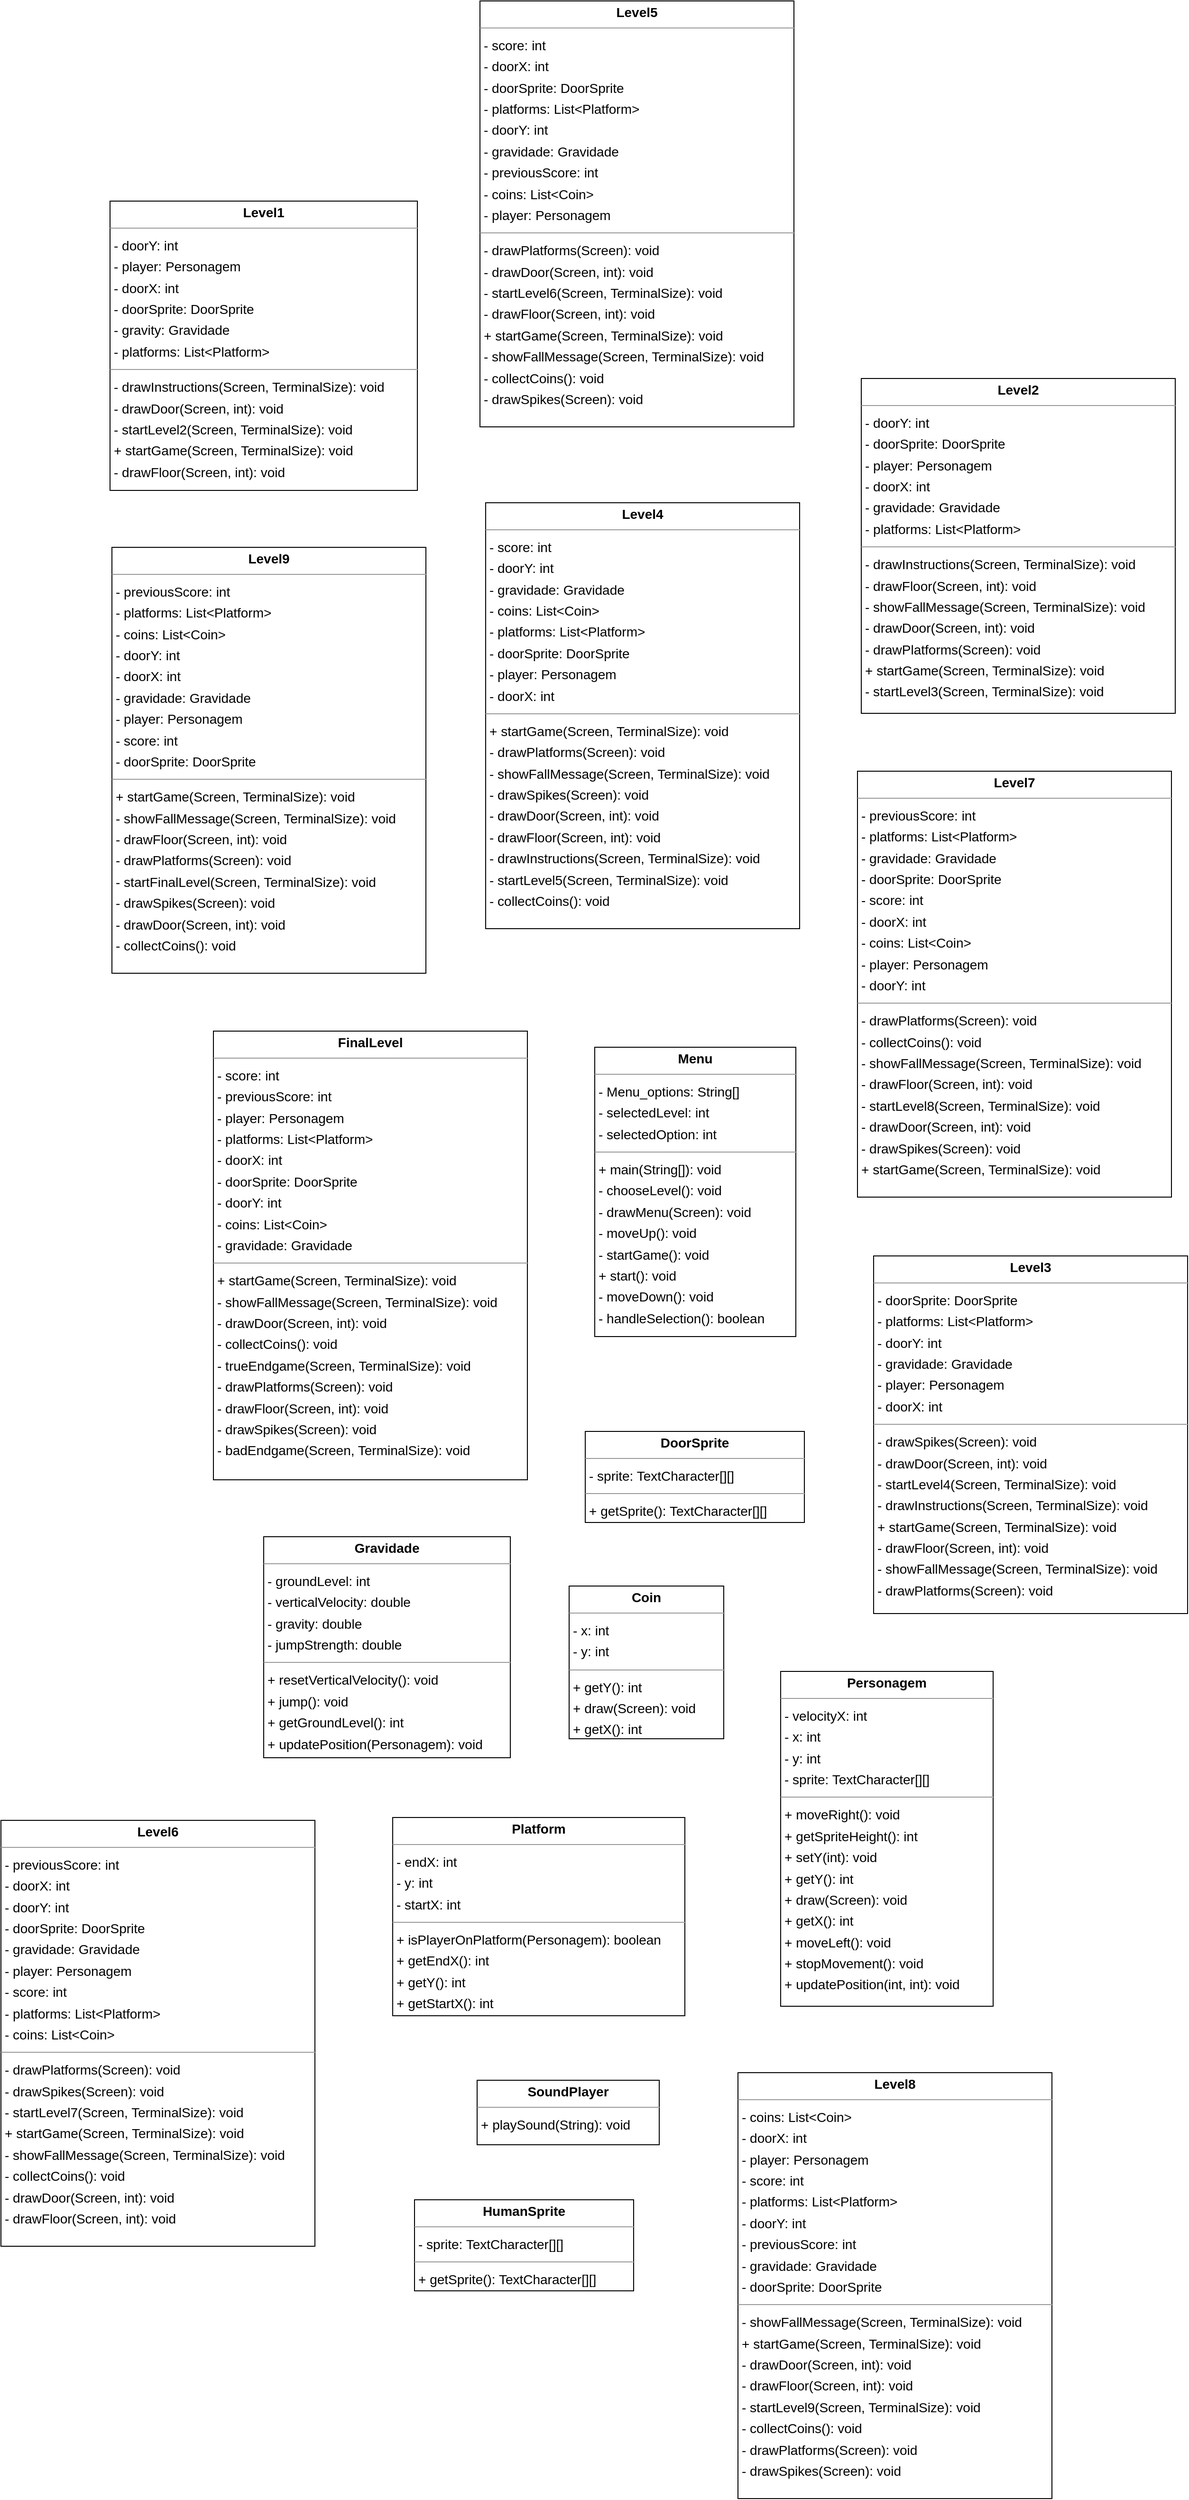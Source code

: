 <mxGraphModel dx="0" dy="0" grid="1" gridSize="10" guides="1" tooltips="1" connect="1" arrows="1" fold="1" page="0" pageScale="1" background="none" math="0" shadow="0">
  <root>
    <mxCell id="0" />
    <mxCell id="1" parent="0" />
    <mxCell id="node4" parent="1" vertex="1" value="&lt;p style=&quot;margin:0px;margin-top:4px;text-align:center;&quot;&gt;&lt;b&gt;Coin&lt;/b&gt;&lt;/p&gt;&lt;hr size=&quot;1&quot;/&gt;&lt;p style=&quot;margin:0 0 0 4px;line-height:1.6;&quot;&gt;- x: int&lt;br/&gt;- y: int&lt;/p&gt;&lt;hr size=&quot;1&quot;/&gt;&lt;p style=&quot;margin:0 0 0 4px;line-height:1.6;&quot;&gt;+ getY(): int&lt;br/&gt;+ draw(Screen): void&lt;br/&gt;+ getX(): int&lt;/p&gt;" style="verticalAlign=top;align=left;overflow=fill;fontSize=14;fontFamily=Helvetica;html=1;rounded=0;shadow=0;comic=0;labelBackgroundColor=none;strokeWidth=1;">
      <mxGeometry x="525" y="1657" width="163" height="161" as="geometry" />
    </mxCell>
    <mxCell id="node0" parent="1" vertex="1" value="&lt;p style=&quot;margin:0px;margin-top:4px;text-align:center;&quot;&gt;&lt;b&gt;DoorSprite&lt;/b&gt;&lt;/p&gt;&lt;hr size=&quot;1&quot;/&gt;&lt;p style=&quot;margin:0 0 0 4px;line-height:1.6;&quot;&gt;- sprite: TextCharacter[][]&lt;/p&gt;&lt;hr size=&quot;1&quot;/&gt;&lt;p style=&quot;margin:0 0 0 4px;line-height:1.6;&quot;&gt;+ getSprite(): TextCharacter[][]&lt;/p&gt;" style="verticalAlign=top;align=left;overflow=fill;fontSize=14;fontFamily=Helvetica;html=1;rounded=0;shadow=0;comic=0;labelBackgroundColor=none;strokeWidth=1;">
      <mxGeometry x="542" y="1494" width="231" height="96" as="geometry" />
    </mxCell>
    <mxCell id="node17" parent="1" vertex="1" value="&lt;p style=&quot;margin:0px;margin-top:4px;text-align:center;&quot;&gt;&lt;b&gt;FinalLevel&lt;/b&gt;&lt;/p&gt;&lt;hr size=&quot;1&quot;/&gt;&lt;p style=&quot;margin:0 0 0 4px;line-height:1.6;&quot;&gt;- score: int&lt;br/&gt;- previousScore: int&lt;br/&gt;- player: Personagem&lt;br/&gt;- platforms: List&amp;lt;Platform&amp;gt;&lt;br/&gt;- doorX: int&lt;br/&gt;- doorSprite: DoorSprite&lt;br/&gt;- doorY: int&lt;br/&gt;- coins: List&amp;lt;Coin&amp;gt;&lt;br/&gt;- gravidade: Gravidade&lt;/p&gt;&lt;hr size=&quot;1&quot;/&gt;&lt;p style=&quot;margin:0 0 0 4px;line-height:1.6;&quot;&gt;+ startGame(Screen, TerminalSize): void&lt;br/&gt;- showFallMessage(Screen, TerminalSize): void&lt;br/&gt;- drawDoor(Screen, int): void&lt;br/&gt;- collectCoins(): void&lt;br/&gt;- trueEndgame(Screen, TerminalSize): void&lt;br/&gt;- drawPlatforms(Screen): void&lt;br/&gt;- drawFloor(Screen, int): void&lt;br/&gt;- drawSpikes(Screen): void&lt;br/&gt;- badEndgame(Screen, TerminalSize): void&lt;/p&gt;" style="verticalAlign=top;align=left;overflow=fill;fontSize=14;fontFamily=Helvetica;html=1;rounded=0;shadow=0;comic=0;labelBackgroundColor=none;strokeWidth=1;">
      <mxGeometry x="150" y="1072" width="331" height="473" as="geometry" />
    </mxCell>
    <mxCell id="node3" parent="1" vertex="1" value="&lt;p style=&quot;margin:0px;margin-top:4px;text-align:center;&quot;&gt;&lt;b&gt;Gravidade&lt;/b&gt;&lt;/p&gt;&lt;hr size=&quot;1&quot;/&gt;&lt;p style=&quot;margin:0 0 0 4px;line-height:1.6;&quot;&gt;- groundLevel: int&lt;br/&gt;- verticalVelocity: double&lt;br/&gt;- gravity: double&lt;br/&gt;- jumpStrength: double&lt;/p&gt;&lt;hr size=&quot;1&quot;/&gt;&lt;p style=&quot;margin:0 0 0 4px;line-height:1.6;&quot;&gt;+ resetVerticalVelocity(): void&lt;br/&gt;+ jump(): void&lt;br/&gt;+ getGroundLevel(): int&lt;br/&gt;+ updatePosition(Personagem): void&lt;/p&gt;" style="verticalAlign=top;align=left;overflow=fill;fontSize=14;fontFamily=Helvetica;html=1;rounded=0;shadow=0;comic=0;labelBackgroundColor=none;strokeWidth=1;">
      <mxGeometry x="203" y="1605" width="260" height="233" as="geometry" />
    </mxCell>
    <mxCell id="node2" parent="1" vertex="1" value="&lt;p style=&quot;margin:0px;margin-top:4px;text-align:center;&quot;&gt;&lt;b&gt;HumanSprite&lt;/b&gt;&lt;/p&gt;&lt;hr size=&quot;1&quot;/&gt;&lt;p style=&quot;margin:0 0 0 4px;line-height:1.6;&quot;&gt;- sprite: TextCharacter[][]&lt;/p&gt;&lt;hr size=&quot;1&quot;/&gt;&lt;p style=&quot;margin:0 0 0 4px;line-height:1.6;&quot;&gt;+ getSprite(): TextCharacter[][]&lt;/p&gt;" style="verticalAlign=top;align=left;overflow=fill;fontSize=14;fontFamily=Helvetica;html=1;rounded=0;shadow=0;comic=0;labelBackgroundColor=none;strokeWidth=1;">
      <mxGeometry x="362" y="2304" width="231" height="96" as="geometry" />
    </mxCell>
    <mxCell id="node14" parent="1" vertex="1" value="&lt;p style=&quot;margin:0px;margin-top:4px;text-align:center;&quot;&gt;&lt;b&gt;Level1&lt;/b&gt;&lt;/p&gt;&lt;hr size=&quot;1&quot;/&gt;&lt;p style=&quot;margin:0 0 0 4px;line-height:1.6;&quot;&gt;- doorY: int&lt;br/&gt;- player: Personagem&lt;br/&gt;- doorX: int&lt;br/&gt;- doorSprite: DoorSprite&lt;br/&gt;- gravity: Gravidade&lt;br/&gt;- platforms: List&amp;lt;Platform&amp;gt;&lt;/p&gt;&lt;hr size=&quot;1&quot;/&gt;&lt;p style=&quot;margin:0 0 0 4px;line-height:1.6;&quot;&gt;- drawInstructions(Screen, TerminalSize): void&lt;br/&gt;- drawDoor(Screen, int): void&lt;br/&gt;- startLevel2(Screen, TerminalSize): void&lt;br/&gt;+ startGame(Screen, TerminalSize): void&lt;br/&gt;- drawFloor(Screen, int): void&lt;/p&gt;" style="verticalAlign=top;align=left;overflow=fill;fontSize=14;fontFamily=Helvetica;html=1;rounded=0;shadow=0;comic=0;labelBackgroundColor=none;strokeWidth=1;">
      <mxGeometry x="41" y="197" width="324" height="305" as="geometry" />
    </mxCell>
    <mxCell id="node11" parent="1" vertex="1" value="&lt;p style=&quot;margin:0px;margin-top:4px;text-align:center;&quot;&gt;&lt;b&gt;Level2&lt;/b&gt;&lt;/p&gt;&lt;hr size=&quot;1&quot;/&gt;&lt;p style=&quot;margin:0 0 0 4px;line-height:1.6;&quot;&gt;- doorY: int&lt;br/&gt;- doorSprite: DoorSprite&lt;br/&gt;- player: Personagem&lt;br/&gt;- doorX: int&lt;br/&gt;- gravidade: Gravidade&lt;br/&gt;- platforms: List&amp;lt;Platform&amp;gt;&lt;/p&gt;&lt;hr size=&quot;1&quot;/&gt;&lt;p style=&quot;margin:0 0 0 4px;line-height:1.6;&quot;&gt;- drawInstructions(Screen, TerminalSize): void&lt;br/&gt;- drawFloor(Screen, int): void&lt;br/&gt;- showFallMessage(Screen, TerminalSize): void&lt;br/&gt;- drawDoor(Screen, int): void&lt;br/&gt;- drawPlatforms(Screen): void&lt;br/&gt;+ startGame(Screen, TerminalSize): void&lt;br/&gt;- startLevel3(Screen, TerminalSize): void&lt;/p&gt;" style="verticalAlign=top;align=left;overflow=fill;fontSize=14;fontFamily=Helvetica;html=1;rounded=0;shadow=0;comic=0;labelBackgroundColor=none;strokeWidth=1;">
      <mxGeometry x="833" y="384" width="331" height="353" as="geometry" />
    </mxCell>
    <mxCell id="node10" parent="1" vertex="1" value="&lt;p style=&quot;margin:0px;margin-top:4px;text-align:center;&quot;&gt;&lt;b&gt;Level3&lt;/b&gt;&lt;/p&gt;&lt;hr size=&quot;1&quot;/&gt;&lt;p style=&quot;margin:0 0 0 4px;line-height:1.6;&quot;&gt;- doorSprite: DoorSprite&lt;br/&gt;- platforms: List&amp;lt;Platform&amp;gt;&lt;br/&gt;- doorY: int&lt;br/&gt;- gravidade: Gravidade&lt;br/&gt;- player: Personagem&lt;br/&gt;- doorX: int&lt;/p&gt;&lt;hr size=&quot;1&quot;/&gt;&lt;p style=&quot;margin:0 0 0 4px;line-height:1.6;&quot;&gt;- drawSpikes(Screen): void&lt;br/&gt;- drawDoor(Screen, int): void&lt;br/&gt;- startLevel4(Screen, TerminalSize): void&lt;br/&gt;- drawInstructions(Screen, TerminalSize): void&lt;br/&gt;+ startGame(Screen, TerminalSize): void&lt;br/&gt;- drawFloor(Screen, int): void&lt;br/&gt;- showFallMessage(Screen, TerminalSize): void&lt;br/&gt;- drawPlatforms(Screen): void&lt;/p&gt;" style="verticalAlign=top;align=left;overflow=fill;fontSize=14;fontFamily=Helvetica;html=1;rounded=0;shadow=0;comic=0;labelBackgroundColor=none;strokeWidth=1;">
      <mxGeometry x="846" y="1309" width="331" height="377" as="geometry" />
    </mxCell>
    <mxCell id="node12" parent="1" vertex="1" value="&lt;p style=&quot;margin:0px;margin-top:4px;text-align:center;&quot;&gt;&lt;b&gt;Level4&lt;/b&gt;&lt;/p&gt;&lt;hr size=&quot;1&quot;/&gt;&lt;p style=&quot;margin:0 0 0 4px;line-height:1.6;&quot;&gt;- score: int&lt;br/&gt;- doorY: int&lt;br/&gt;- gravidade: Gravidade&lt;br/&gt;- coins: List&amp;lt;Coin&amp;gt;&lt;br/&gt;- platforms: List&amp;lt;Platform&amp;gt;&lt;br/&gt;- doorSprite: DoorSprite&lt;br/&gt;- player: Personagem&lt;br/&gt;- doorX: int&lt;/p&gt;&lt;hr size=&quot;1&quot;/&gt;&lt;p style=&quot;margin:0 0 0 4px;line-height:1.6;&quot;&gt;+ startGame(Screen, TerminalSize): void&lt;br/&gt;- drawPlatforms(Screen): void&lt;br/&gt;- showFallMessage(Screen, TerminalSize): void&lt;br/&gt;- drawSpikes(Screen): void&lt;br/&gt;- drawDoor(Screen, int): void&lt;br/&gt;- drawFloor(Screen, int): void&lt;br/&gt;- drawInstructions(Screen, TerminalSize): void&lt;br/&gt;- startLevel5(Screen, TerminalSize): void&lt;br/&gt;- collectCoins(): void&lt;/p&gt;" style="verticalAlign=top;align=left;overflow=fill;fontSize=14;fontFamily=Helvetica;html=1;rounded=0;shadow=0;comic=0;labelBackgroundColor=none;strokeWidth=1;">
      <mxGeometry x="437" y="515" width="331" height="449" as="geometry" />
    </mxCell>
    <mxCell id="node13" parent="1" vertex="1" value="&lt;p style=&quot;margin:0px;margin-top:4px;text-align:center;&quot;&gt;&lt;b&gt;Level5&lt;/b&gt;&lt;/p&gt;&lt;hr size=&quot;1&quot;/&gt;&lt;p style=&quot;margin:0 0 0 4px;line-height:1.6;&quot;&gt;- score: int&lt;br/&gt;- doorX: int&lt;br/&gt;- doorSprite: DoorSprite&lt;br/&gt;- platforms: List&amp;lt;Platform&amp;gt;&lt;br/&gt;- doorY: int&lt;br/&gt;- gravidade: Gravidade&lt;br/&gt;- previousScore: int&lt;br/&gt;- coins: List&amp;lt;Coin&amp;gt;&lt;br/&gt;- player: Personagem&lt;/p&gt;&lt;hr size=&quot;1&quot;/&gt;&lt;p style=&quot;margin:0 0 0 4px;line-height:1.6;&quot;&gt;- drawPlatforms(Screen): void&lt;br/&gt;- drawDoor(Screen, int): void&lt;br/&gt;- startLevel6(Screen, TerminalSize): void&lt;br/&gt;- drawFloor(Screen, int): void&lt;br/&gt;+ startGame(Screen, TerminalSize): void&lt;br/&gt;- showFallMessage(Screen, TerminalSize): void&lt;br/&gt;- collectCoins(): void&lt;br/&gt;- drawSpikes(Screen): void&lt;/p&gt;" style="verticalAlign=top;align=left;overflow=fill;fontSize=14;fontFamily=Helvetica;html=1;rounded=0;shadow=0;comic=0;labelBackgroundColor=none;strokeWidth=1;">
      <mxGeometry x="431" y="-14" width="331" height="449" as="geometry" />
    </mxCell>
    <mxCell id="node8" parent="1" vertex="1" value="&lt;p style=&quot;margin:0px;margin-top:4px;text-align:center;&quot;&gt;&lt;b&gt;Level6&lt;/b&gt;&lt;/p&gt;&lt;hr size=&quot;1&quot;/&gt;&lt;p style=&quot;margin:0 0 0 4px;line-height:1.6;&quot;&gt;- previousScore: int&lt;br/&gt;- doorX: int&lt;br/&gt;- doorY: int&lt;br/&gt;- doorSprite: DoorSprite&lt;br/&gt;- gravidade: Gravidade&lt;br/&gt;- player: Personagem&lt;br/&gt;- score: int&lt;br/&gt;- platforms: List&amp;lt;Platform&amp;gt;&lt;br/&gt;- coins: List&amp;lt;Coin&amp;gt;&lt;/p&gt;&lt;hr size=&quot;1&quot;/&gt;&lt;p style=&quot;margin:0 0 0 4px;line-height:1.6;&quot;&gt;- drawPlatforms(Screen): void&lt;br/&gt;- drawSpikes(Screen): void&lt;br/&gt;- startLevel7(Screen, TerminalSize): void&lt;br/&gt;+ startGame(Screen, TerminalSize): void&lt;br/&gt;- showFallMessage(Screen, TerminalSize): void&lt;br/&gt;- collectCoins(): void&lt;br/&gt;- drawDoor(Screen, int): void&lt;br/&gt;- drawFloor(Screen, int): void&lt;/p&gt;" style="verticalAlign=top;align=left;overflow=fill;fontSize=14;fontFamily=Helvetica;html=1;rounded=0;shadow=0;comic=0;labelBackgroundColor=none;strokeWidth=1;">
      <mxGeometry x="-74" y="1904" width="331" height="449" as="geometry" />
    </mxCell>
    <mxCell id="node7" parent="1" vertex="1" value="&lt;p style=&quot;margin:0px;margin-top:4px;text-align:center;&quot;&gt;&lt;b&gt;Level7&lt;/b&gt;&lt;/p&gt;&lt;hr size=&quot;1&quot;/&gt;&lt;p style=&quot;margin:0 0 0 4px;line-height:1.6;&quot;&gt;- previousScore: int&lt;br/&gt;- platforms: List&amp;lt;Platform&amp;gt;&lt;br/&gt;- gravidade: Gravidade&lt;br/&gt;- doorSprite: DoorSprite&lt;br/&gt;- score: int&lt;br/&gt;- doorX: int&lt;br/&gt;- coins: List&amp;lt;Coin&amp;gt;&lt;br/&gt;- player: Personagem&lt;br/&gt;- doorY: int&lt;/p&gt;&lt;hr size=&quot;1&quot;/&gt;&lt;p style=&quot;margin:0 0 0 4px;line-height:1.6;&quot;&gt;- drawPlatforms(Screen): void&lt;br/&gt;- collectCoins(): void&lt;br/&gt;- showFallMessage(Screen, TerminalSize): void&lt;br/&gt;- drawFloor(Screen, int): void&lt;br/&gt;- startLevel8(Screen, TerminalSize): void&lt;br/&gt;- drawDoor(Screen, int): void&lt;br/&gt;- drawSpikes(Screen): void&lt;br/&gt;+ startGame(Screen, TerminalSize): void&lt;/p&gt;" style="verticalAlign=top;align=left;overflow=fill;fontSize=14;fontFamily=Helvetica;html=1;rounded=0;shadow=0;comic=0;labelBackgroundColor=none;strokeWidth=1;">
      <mxGeometry x="829" y="798" width="331" height="449" as="geometry" />
    </mxCell>
    <mxCell id="node6" parent="1" vertex="1" value="&lt;p style=&quot;margin:0px;margin-top:4px;text-align:center;&quot;&gt;&lt;b&gt;Level8&lt;/b&gt;&lt;/p&gt;&lt;hr size=&quot;1&quot;/&gt;&lt;p style=&quot;margin:0 0 0 4px;line-height:1.6;&quot;&gt;- coins: List&amp;lt;Coin&amp;gt;&lt;br/&gt;- doorX: int&lt;br/&gt;- player: Personagem&lt;br/&gt;- score: int&lt;br/&gt;- platforms: List&amp;lt;Platform&amp;gt;&lt;br/&gt;- doorY: int&lt;br/&gt;- previousScore: int&lt;br/&gt;- gravidade: Gravidade&lt;br/&gt;- doorSprite: DoorSprite&lt;/p&gt;&lt;hr size=&quot;1&quot;/&gt;&lt;p style=&quot;margin:0 0 0 4px;line-height:1.6;&quot;&gt;- showFallMessage(Screen, TerminalSize): void&lt;br/&gt;+ startGame(Screen, TerminalSize): void&lt;br/&gt;- drawDoor(Screen, int): void&lt;br/&gt;- drawFloor(Screen, int): void&lt;br/&gt;- startLevel9(Screen, TerminalSize): void&lt;br/&gt;- collectCoins(): void&lt;br/&gt;- drawPlatforms(Screen): void&lt;br/&gt;- drawSpikes(Screen): void&lt;/p&gt;" style="verticalAlign=top;align=left;overflow=fill;fontSize=14;fontFamily=Helvetica;html=1;rounded=0;shadow=0;comic=0;labelBackgroundColor=none;strokeWidth=1;">
      <mxGeometry x="703" y="2170" width="331" height="449" as="geometry" />
    </mxCell>
    <mxCell id="node16" parent="1" vertex="1" value="&lt;p style=&quot;margin:0px;margin-top:4px;text-align:center;&quot;&gt;&lt;b&gt;Level9&lt;/b&gt;&lt;/p&gt;&lt;hr size=&quot;1&quot;/&gt;&lt;p style=&quot;margin:0 0 0 4px;line-height:1.6;&quot;&gt;- previousScore: int&lt;br/&gt;- platforms: List&amp;lt;Platform&amp;gt;&lt;br/&gt;- coins: List&amp;lt;Coin&amp;gt;&lt;br/&gt;- doorY: int&lt;br/&gt;- doorX: int&lt;br/&gt;- gravidade: Gravidade&lt;br/&gt;- player: Personagem&lt;br/&gt;- score: int&lt;br/&gt;- doorSprite: DoorSprite&lt;/p&gt;&lt;hr size=&quot;1&quot;/&gt;&lt;p style=&quot;margin:0 0 0 4px;line-height:1.6;&quot;&gt;+ startGame(Screen, TerminalSize): void&lt;br/&gt;- showFallMessage(Screen, TerminalSize): void&lt;br/&gt;- drawFloor(Screen, int): void&lt;br/&gt;- drawPlatforms(Screen): void&lt;br/&gt;- startFinalLevel(Screen, TerminalSize): void&lt;br/&gt;- drawSpikes(Screen): void&lt;br/&gt;- drawDoor(Screen, int): void&lt;br/&gt;- collectCoins(): void&lt;/p&gt;" style="verticalAlign=top;align=left;overflow=fill;fontSize=14;fontFamily=Helvetica;html=1;rounded=0;shadow=0;comic=0;labelBackgroundColor=none;strokeWidth=1;">
      <mxGeometry x="43" y="562" width="331" height="449" as="geometry" />
    </mxCell>
    <mxCell id="node15" parent="1" vertex="1" value="&lt;p style=&quot;margin:0px;margin-top:4px;text-align:center;&quot;&gt;&lt;b&gt;Menu&lt;/b&gt;&lt;/p&gt;&lt;hr size=&quot;1&quot;/&gt;&lt;p style=&quot;margin:0 0 0 4px;line-height:1.6;&quot;&gt;- Menu_options: String[]&lt;br/&gt;- selectedLevel: int&lt;br/&gt;- selectedOption: int&lt;/p&gt;&lt;hr size=&quot;1&quot;/&gt;&lt;p style=&quot;margin:0 0 0 4px;line-height:1.6;&quot;&gt;+ main(String[]): void&lt;br/&gt;- chooseLevel(): void&lt;br/&gt;- drawMenu(Screen): void&lt;br/&gt;- moveUp(): void&lt;br/&gt;- startGame(): void&lt;br/&gt;+ start(): void&lt;br/&gt;- moveDown(): void&lt;br/&gt;- handleSelection(): boolean&lt;/p&gt;" style="verticalAlign=top;align=left;overflow=fill;fontSize=14;fontFamily=Helvetica;html=1;rounded=0;shadow=0;comic=0;labelBackgroundColor=none;strokeWidth=1;">
      <mxGeometry x="552" y="1089" width="212" height="305" as="geometry" />
    </mxCell>
    <mxCell id="node1" parent="1" vertex="1" value="&lt;p style=&quot;margin:0px;margin-top:4px;text-align:center;&quot;&gt;&lt;b&gt;Personagem&lt;/b&gt;&lt;/p&gt;&lt;hr size=&quot;1&quot;/&gt;&lt;p style=&quot;margin:0 0 0 4px;line-height:1.6;&quot;&gt;- velocityX: int&lt;br/&gt;- x: int&lt;br/&gt;- y: int&lt;br/&gt;- sprite: TextCharacter[][]&lt;/p&gt;&lt;hr size=&quot;1&quot;/&gt;&lt;p style=&quot;margin:0 0 0 4px;line-height:1.6;&quot;&gt;+ moveRight(): void&lt;br/&gt;+ getSpriteHeight(): int&lt;br/&gt;+ setY(int): void&lt;br/&gt;+ getY(): int&lt;br/&gt;+ draw(Screen): void&lt;br/&gt;+ getX(): int&lt;br/&gt;+ moveLeft(): void&lt;br/&gt;+ stopMovement(): void&lt;br/&gt;+ updatePosition(int, int): void&lt;/p&gt;" style="verticalAlign=top;align=left;overflow=fill;fontSize=14;fontFamily=Helvetica;html=1;rounded=0;shadow=0;comic=0;labelBackgroundColor=none;strokeWidth=1;">
      <mxGeometry x="748" y="1747" width="224" height="353" as="geometry" />
    </mxCell>
    <mxCell id="node5" parent="1" vertex="1" value="&lt;p style=&quot;margin:0px;margin-top:4px;text-align:center;&quot;&gt;&lt;b&gt;Platform&lt;/b&gt;&lt;/p&gt;&lt;hr size=&quot;1&quot;/&gt;&lt;p style=&quot;margin:0 0 0 4px;line-height:1.6;&quot;&gt;- endX: int&lt;br/&gt;- y: int&lt;br/&gt;- startX: int&lt;/p&gt;&lt;hr size=&quot;1&quot;/&gt;&lt;p style=&quot;margin:0 0 0 4px;line-height:1.6;&quot;&gt;+ isPlayerOnPlatform(Personagem): boolean&lt;br/&gt;+ getEndX(): int&lt;br/&gt;+ getY(): int&lt;br/&gt;+ getStartX(): int&lt;/p&gt;" style="verticalAlign=top;align=left;overflow=fill;fontSize=14;fontFamily=Helvetica;html=1;rounded=0;shadow=0;comic=0;labelBackgroundColor=none;strokeWidth=1;">
      <mxGeometry x="339" y="1901" width="308" height="209" as="geometry" />
    </mxCell>
    <mxCell id="node9" parent="1" vertex="1" value="&lt;p style=&quot;margin:0px;margin-top:4px;text-align:center;&quot;&gt;&lt;b&gt;SoundPlayer&lt;/b&gt;&lt;/p&gt;&lt;hr size=&quot;1&quot;/&gt;&lt;p style=&quot;margin:0 0 0 4px;line-height:1.6;&quot;&gt;+ playSound(String): void&lt;/p&gt;" style="verticalAlign=top;align=left;overflow=fill;fontSize=14;fontFamily=Helvetica;html=1;rounded=0;shadow=0;comic=0;labelBackgroundColor=none;strokeWidth=1;">
      <mxGeometry x="428" y="2178" width="192" height="68" as="geometry" />
    </mxCell>
  </root>
</mxGraphModel>